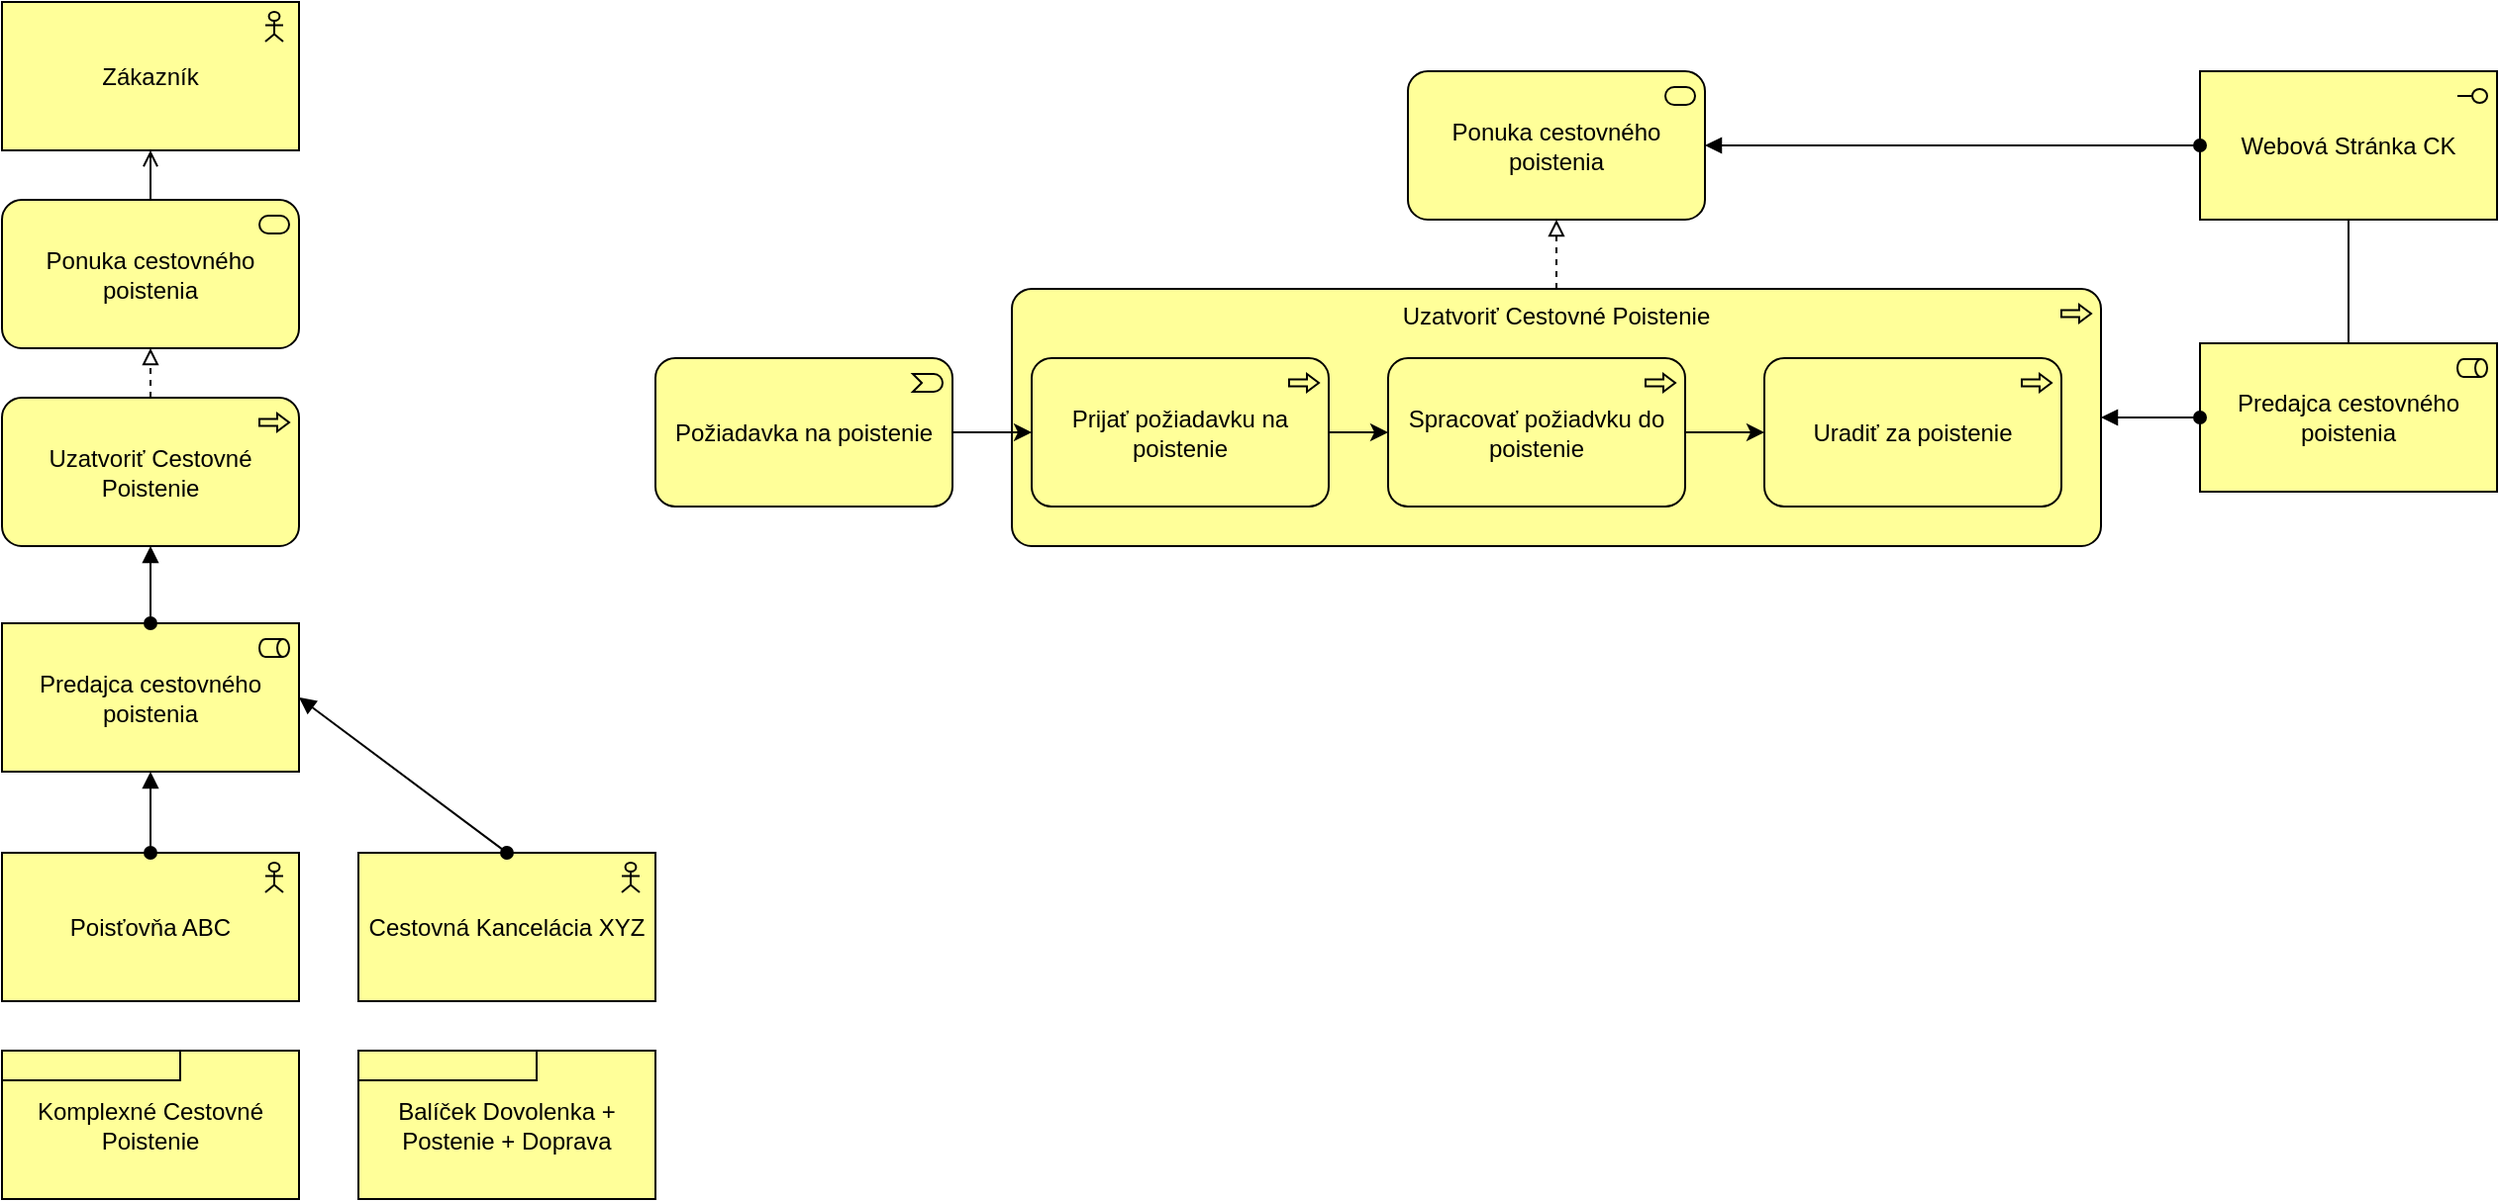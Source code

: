 <mxfile version="16.5.1" type="device" pages="2"><diagram id="ryrRq6oMpyGx0wxWH0C0" name="Biznis-Poistenie"><mxGraphModel dx="1494" dy="914" grid="1" gridSize="10" guides="1" tooltips="1" connect="1" arrows="1" fold="1" page="1" pageScale="1" pageWidth="1654" pageHeight="1169" math="0" shadow="0"><root><mxCell id="YR-cTHg5HMVhGGvWEG3n-0"/><mxCell id="YR-cTHg5HMVhGGvWEG3n-1" parent="YR-cTHg5HMVhGGvWEG3n-0"/><mxCell id="YR-cTHg5HMVhGGvWEG3n-2" value="Zákazník" style="html=1;outlineConnect=0;whiteSpace=wrap;fillColor=#ffff99;shape=mxgraph.archimate3.application;appType=actor;archiType=square;" vertex="1" parent="YR-cTHg5HMVhGGvWEG3n-1"><mxGeometry x="160" y="100" width="150" height="75" as="geometry"/></mxCell><mxCell id="YR-cTHg5HMVhGGvWEG3n-3" value="Cestovná Kancelácia XYZ" style="html=1;outlineConnect=0;whiteSpace=wrap;fillColor=#ffff99;shape=mxgraph.archimate3.application;appType=actor;archiType=square;" vertex="1" parent="YR-cTHg5HMVhGGvWEG3n-1"><mxGeometry x="340" y="530" width="150" height="75" as="geometry"/></mxCell><mxCell id="YR-cTHg5HMVhGGvWEG3n-4" value="Poisťovňa ABC" style="html=1;outlineConnect=0;whiteSpace=wrap;fillColor=#ffff99;shape=mxgraph.archimate3.application;appType=actor;archiType=square;" vertex="1" parent="YR-cTHg5HMVhGGvWEG3n-1"><mxGeometry x="160" y="530" width="150" height="75" as="geometry"/></mxCell><mxCell id="YR-cTHg5HMVhGGvWEG3n-5" value="Komplexné Cestovné Poistenie" style="html=1;outlineConnect=0;whiteSpace=wrap;fillColor=#ffff99;shape=mxgraph.archimate3.product;" vertex="1" parent="YR-cTHg5HMVhGGvWEG3n-1"><mxGeometry x="160" y="630" width="150" height="75" as="geometry"/></mxCell><mxCell id="YR-cTHg5HMVhGGvWEG3n-6" value="Predajca cestovného poistenia" style="html=1;outlineConnect=0;whiteSpace=wrap;fillColor=#ffff99;shape=mxgraph.archimate3.application;appType=role;archiType=square;" vertex="1" parent="YR-cTHg5HMVhGGvWEG3n-1"><mxGeometry x="160" y="414" width="150" height="75" as="geometry"/></mxCell><mxCell id="YR-cTHg5HMVhGGvWEG3n-7" value="" style="endArrow=block;html=1;endFill=1;startArrow=oval;startFill=1;edgeStyle=elbowEdgeStyle;elbow=vertical;rounded=0;entryX=0.5;entryY=1;entryDx=0;entryDy=0;entryPerimeter=0;" edge="1" parent="YR-cTHg5HMVhGGvWEG3n-1" source="YR-cTHg5HMVhGGvWEG3n-4" target="YR-cTHg5HMVhGGvWEG3n-6"><mxGeometry width="160" relative="1" as="geometry"><mxPoint x="340" y="520" as="sourcePoint"/><mxPoint x="500" y="520" as="targetPoint"/></mxGeometry></mxCell><mxCell id="YR-cTHg5HMVhGGvWEG3n-9" value="" style="endArrow=block;html=1;endFill=1;startArrow=oval;startFill=1;elbow=vertical;rounded=0;entryX=1;entryY=0.5;entryDx=0;entryDy=0;entryPerimeter=0;exitX=0.5;exitY=0;exitDx=0;exitDy=0;exitPerimeter=0;" edge="1" parent="YR-cTHg5HMVhGGvWEG3n-1" source="YR-cTHg5HMVhGGvWEG3n-3" target="YR-cTHg5HMVhGGvWEG3n-6"><mxGeometry width="160" relative="1" as="geometry"><mxPoint x="350" y="520" as="sourcePoint"/><mxPoint x="510" y="520" as="targetPoint"/></mxGeometry></mxCell><mxCell id="YR-cTHg5HMVhGGvWEG3n-10" value="Uzatvoriť Cestovné Poistenie" style="html=1;outlineConnect=0;whiteSpace=wrap;fillColor=#ffff99;shape=mxgraph.archimate3.application;appType=proc;archiType=rounded;" vertex="1" parent="YR-cTHg5HMVhGGvWEG3n-1"><mxGeometry x="160" y="300" width="150" height="75" as="geometry"/></mxCell><mxCell id="YR-cTHg5HMVhGGvWEG3n-11" value="Ponuka cestovného poistenia" style="html=1;outlineConnect=0;whiteSpace=wrap;fillColor=#ffff99;shape=mxgraph.archimate3.application;appType=serv;archiType=rounded;" vertex="1" parent="YR-cTHg5HMVhGGvWEG3n-1"><mxGeometry x="160" y="200" width="150" height="75" as="geometry"/></mxCell><mxCell id="YR-cTHg5HMVhGGvWEG3n-13" value="" style="endArrow=block;html=1;endFill=1;startArrow=oval;startFill=1;edgeStyle=elbowEdgeStyle;elbow=vertical;rounded=0;entryX=0.5;entryY=1;entryDx=0;entryDy=0;entryPerimeter=0;" edge="1" parent="YR-cTHg5HMVhGGvWEG3n-1" source="YR-cTHg5HMVhGGvWEG3n-6" target="YR-cTHg5HMVhGGvWEG3n-10"><mxGeometry width="160" relative="1" as="geometry"><mxPoint x="330" y="410" as="sourcePoint"/><mxPoint x="490" y="410" as="targetPoint"/></mxGeometry></mxCell><mxCell id="YR-cTHg5HMVhGGvWEG3n-14" value="" style="edgeStyle=elbowEdgeStyle;html=1;endArrow=block;elbow=vertical;endFill=0;dashed=1;rounded=0;entryX=0.5;entryY=1;entryDx=0;entryDy=0;entryPerimeter=0;" edge="1" parent="YR-cTHg5HMVhGGvWEG3n-1" source="YR-cTHg5HMVhGGvWEG3n-10" target="YR-cTHg5HMVhGGvWEG3n-11"><mxGeometry width="160" relative="1" as="geometry"><mxPoint x="40" y="280" as="sourcePoint"/><mxPoint x="200" y="280" as="targetPoint"/></mxGeometry></mxCell><mxCell id="YR-cTHg5HMVhGGvWEG3n-15" value="" style="edgeStyle=elbowEdgeStyle;html=1;endArrow=open;elbow=vertical;endFill=1;rounded=0;exitX=0.5;exitY=0;exitDx=0;exitDy=0;exitPerimeter=0;entryX=0.5;entryY=1;entryDx=0;entryDy=0;entryPerimeter=0;" edge="1" parent="YR-cTHg5HMVhGGvWEG3n-1" source="YR-cTHg5HMVhGGvWEG3n-11" target="YR-cTHg5HMVhGGvWEG3n-2"><mxGeometry width="160" relative="1" as="geometry"><mxPoint x="430" y="180" as="sourcePoint"/><mxPoint x="590" y="180" as="targetPoint"/></mxGeometry></mxCell><mxCell id="YR-cTHg5HMVhGGvWEG3n-16" value="Uzatvoriť Cestovné Poistenie" style="html=1;outlineConnect=0;whiteSpace=wrap;fillColor=#ffff99;shape=mxgraph.archimate3.application;appType=proc;archiType=rounded;verticalAlign=top;" vertex="1" parent="YR-cTHg5HMVhGGvWEG3n-1"><mxGeometry x="670" y="245" width="550" height="130" as="geometry"/></mxCell><mxCell id="YR-cTHg5HMVhGGvWEG3n-25" style="edgeStyle=none;rounded=0;orthogonalLoop=1;jettySize=auto;html=1;exitX=1;exitY=0.5;exitDx=0;exitDy=0;exitPerimeter=0;entryX=0;entryY=0.5;entryDx=0;entryDy=0;entryPerimeter=0;" edge="1" parent="YR-cTHg5HMVhGGvWEG3n-1" source="YR-cTHg5HMVhGGvWEG3n-17" target="YR-cTHg5HMVhGGvWEG3n-19"><mxGeometry relative="1" as="geometry"/></mxCell><mxCell id="YR-cTHg5HMVhGGvWEG3n-17" value="Požiadavka na poistenie" style="html=1;outlineConnect=0;whiteSpace=wrap;fillColor=#ffff99;shape=mxgraph.archimate3.application;appType=event;archiType=rounded;" vertex="1" parent="YR-cTHg5HMVhGGvWEG3n-1"><mxGeometry x="490" y="280" width="150" height="75" as="geometry"/></mxCell><mxCell id="YR-cTHg5HMVhGGvWEG3n-27" style="edgeStyle=none;rounded=0;orthogonalLoop=1;jettySize=auto;html=1;exitX=1;exitY=0.5;exitDx=0;exitDy=0;exitPerimeter=0;entryX=0;entryY=0.5;entryDx=0;entryDy=0;entryPerimeter=0;" edge="1" parent="YR-cTHg5HMVhGGvWEG3n-1" source="YR-cTHg5HMVhGGvWEG3n-19" target="YR-cTHg5HMVhGGvWEG3n-20"><mxGeometry relative="1" as="geometry"/></mxCell><mxCell id="YR-cTHg5HMVhGGvWEG3n-19" value="Prijať požiadavku na poistenie" style="html=1;outlineConnect=0;whiteSpace=wrap;fillColor=#ffff99;shape=mxgraph.archimate3.application;appType=proc;archiType=rounded;" vertex="1" parent="YR-cTHg5HMVhGGvWEG3n-1"><mxGeometry x="680" y="280" width="150" height="75" as="geometry"/></mxCell><mxCell id="YR-cTHg5HMVhGGvWEG3n-28" style="edgeStyle=none;rounded=0;orthogonalLoop=1;jettySize=auto;html=1;exitX=1;exitY=0.5;exitDx=0;exitDy=0;exitPerimeter=0;entryX=0;entryY=0.5;entryDx=0;entryDy=0;entryPerimeter=0;" edge="1" parent="YR-cTHg5HMVhGGvWEG3n-1" source="YR-cTHg5HMVhGGvWEG3n-20" target="YR-cTHg5HMVhGGvWEG3n-22"><mxGeometry relative="1" as="geometry"/></mxCell><mxCell id="YR-cTHg5HMVhGGvWEG3n-20" value="Spracovať požiadvku do poistenie" style="html=1;outlineConnect=0;whiteSpace=wrap;fillColor=#ffff99;shape=mxgraph.archimate3.application;appType=proc;archiType=rounded;" vertex="1" parent="YR-cTHg5HMVhGGvWEG3n-1"><mxGeometry x="860" y="280" width="150" height="75" as="geometry"/></mxCell><mxCell id="YR-cTHg5HMVhGGvWEG3n-21" value="Balíček Dovolenka + Postenie + Doprava" style="html=1;outlineConnect=0;whiteSpace=wrap;fillColor=#ffff99;shape=mxgraph.archimate3.product;" vertex="1" parent="YR-cTHg5HMVhGGvWEG3n-1"><mxGeometry x="340" y="630" width="150" height="75" as="geometry"/></mxCell><mxCell id="YR-cTHg5HMVhGGvWEG3n-22" value="Uradiť za poistenie" style="html=1;outlineConnect=0;whiteSpace=wrap;fillColor=#ffff99;shape=mxgraph.archimate3.application;appType=proc;archiType=rounded;" vertex="1" parent="YR-cTHg5HMVhGGvWEG3n-1"><mxGeometry x="1050" y="280" width="150" height="75" as="geometry"/></mxCell><mxCell id="YR-cTHg5HMVhGGvWEG3n-23" value="Ponuka cestovného poistenia" style="html=1;outlineConnect=0;whiteSpace=wrap;fillColor=#ffff99;shape=mxgraph.archimate3.application;appType=serv;archiType=rounded;" vertex="1" parent="YR-cTHg5HMVhGGvWEG3n-1"><mxGeometry x="870" y="135" width="150" height="75" as="geometry"/></mxCell><mxCell id="YR-cTHg5HMVhGGvWEG3n-24" value="" style="edgeStyle=elbowEdgeStyle;html=1;endArrow=block;elbow=vertical;endFill=0;dashed=1;rounded=0;entryX=0.5;entryY=1;entryDx=0;entryDy=0;entryPerimeter=0;" edge="1" parent="YR-cTHg5HMVhGGvWEG3n-1" source="YR-cTHg5HMVhGGvWEG3n-16" target="YR-cTHg5HMVhGGvWEG3n-23"><mxGeometry width="160" relative="1" as="geometry"><mxPoint x="680" y="155" as="sourcePoint"/><mxPoint x="945" y="205" as="targetPoint"/></mxGeometry></mxCell><mxCell id="YR-cTHg5HMVhGGvWEG3n-26" style="edgeStyle=none;rounded=0;orthogonalLoop=1;jettySize=auto;html=1;entryX=0;entryY=0.5;entryDx=0;entryDy=0;entryPerimeter=0;" edge="1" parent="YR-cTHg5HMVhGGvWEG3n-1" source="YR-cTHg5HMVhGGvWEG3n-20" target="YR-cTHg5HMVhGGvWEG3n-20"><mxGeometry relative="1" as="geometry"/></mxCell><mxCell id="YR-cTHg5HMVhGGvWEG3n-29" value="Predajca cestovného poistenia" style="html=1;outlineConnect=0;whiteSpace=wrap;fillColor=#ffff99;shape=mxgraph.archimate3.application;appType=role;archiType=square;" vertex="1" parent="YR-cTHg5HMVhGGvWEG3n-1"><mxGeometry x="1270" y="272.5" width="150" height="75" as="geometry"/></mxCell><mxCell id="YR-cTHg5HMVhGGvWEG3n-30" value="" style="endArrow=block;html=1;endFill=1;startArrow=oval;startFill=1;edgeStyle=elbowEdgeStyle;elbow=vertical;rounded=0;exitX=0;exitY=0.5;exitDx=0;exitDy=0;exitPerimeter=0;entryX=1;entryY=0.5;entryDx=0;entryDy=0;entryPerimeter=0;" edge="1" parent="YR-cTHg5HMVhGGvWEG3n-1" source="YR-cTHg5HMVhGGvWEG3n-29" target="YR-cTHg5HMVhGGvWEG3n-16"><mxGeometry width="160" relative="1" as="geometry"><mxPoint x="1080" y="405" as="sourcePoint"/><mxPoint x="1240" y="405" as="targetPoint"/></mxGeometry></mxCell><mxCell id="YR-cTHg5HMVhGGvWEG3n-31" value="Webová Stránka CK" style="html=1;outlineConnect=0;whiteSpace=wrap;fillColor=#ffff99;shape=mxgraph.archimate3.application;appType=interface;archiType=square;" vertex="1" parent="YR-cTHg5HMVhGGvWEG3n-1"><mxGeometry x="1270" y="135" width="150" height="75" as="geometry"/></mxCell><mxCell id="YR-cTHg5HMVhGGvWEG3n-34" value="" style="endArrow=block;html=1;endFill=1;startArrow=oval;startFill=1;edgeStyle=elbowEdgeStyle;elbow=vertical;rounded=0;exitX=0;exitY=0.5;exitDx=0;exitDy=0;exitPerimeter=0;entryX=1;entryY=0.5;entryDx=0;entryDy=0;entryPerimeter=0;" edge="1" parent="YR-cTHg5HMVhGGvWEG3n-1" source="YR-cTHg5HMVhGGvWEG3n-31" target="YR-cTHg5HMVhGGvWEG3n-23"><mxGeometry width="160" relative="1" as="geometry"><mxPoint x="1510" y="215" as="sourcePoint"/><mxPoint x="1670" y="215" as="targetPoint"/></mxGeometry></mxCell><mxCell id="YR-cTHg5HMVhGGvWEG3n-35" value="" style="edgeStyle=elbowEdgeStyle;html=1;endArrow=none;elbow=vertical;rounded=0;exitX=0.5;exitY=0;exitDx=0;exitDy=0;exitPerimeter=0;entryX=0.5;entryY=1;entryDx=0;entryDy=0;entryPerimeter=0;" edge="1" parent="YR-cTHg5HMVhGGvWEG3n-1" source="YR-cTHg5HMVhGGvWEG3n-29" target="YR-cTHg5HMVhGGvWEG3n-31"><mxGeometry width="160" relative="1" as="geometry"><mxPoint x="1500" y="255" as="sourcePoint"/><mxPoint x="1660" y="255" as="targetPoint"/></mxGeometry></mxCell></root></mxGraphModel></diagram><diagram id="6I0OCvxSQrVGMHxT2VVA" name="Page-1"><mxGraphModel dx="1088" dy="731" grid="1" gridSize="10" guides="1" tooltips="1" connect="1" arrows="1" fold="1" page="1" pageScale="1" pageWidth="850" pageHeight="1100" math="0" shadow="0"><root><mxCell id="0"/><mxCell id="1" parent="0"/><mxCell id="dKdSaXE48SgPbhcamS2K-30" value="" style="whiteSpace=wrap;html=1;strokeColor=none;strokeWidth=1;fillColor=#f5f5f5;fontSize=14;" parent="1" vertex="1"><mxGeometry x="194" y="670" width="1075" height="300" as="geometry"/></mxCell><mxCell id="dKdSaXE48SgPbhcamS2K-31" value="" style="whiteSpace=wrap;html=1;strokeColor=none;strokeWidth=1;fillColor=#f5f5f5;fontSize=14;" parent="1" vertex="1"><mxGeometry x="194" y="500" width="1075" height="160" as="geometry"/></mxCell><mxCell id="dKdSaXE48SgPbhcamS2K-32" value="" style="whiteSpace=wrap;html=1;strokeColor=none;strokeWidth=1;fillColor=#f5f5f5;fontSize=14;" parent="1" vertex="1"><mxGeometry x="184" y="330" width="1075" height="140" as="geometry"/></mxCell><mxCell id="dKdSaXE48SgPbhcamS2K-33" value="Node" style="html=1;whiteSpace=wrap;fillColor=#AFFFAF;shape=mxgraph.archimate3.application;appType=node;archiType=square;fontSize=14;verticalAlign=top;" parent="1" vertex="1"><mxGeometry x="390" y="815" width="480" height="145" as="geometry"/></mxCell><mxCell id="dKdSaXE48SgPbhcamS2K-34" style="edgeStyle=elbowEdgeStyle;rounded=1;elbow=vertical;html=1;startSize=10;endArrow=block;endFill=0;endSize=10;jettySize=auto;orthogonalLoop=1;strokeColor=#808080;fontSize=14;dashed=1;" parent="1" source="dKdSaXE48SgPbhcamS2K-35" target="dKdSaXE48SgPbhcamS2K-40" edge="1"><mxGeometry relative="1" as="geometry"/></mxCell><mxCell id="dKdSaXE48SgPbhcamS2K-35" value="&lt;div&gt;&lt;br&gt;&lt;/div&gt;System&lt;div&gt;Software&lt;/div&gt;" style="html=1;whiteSpace=wrap;fillColor=#AFFFAF;shape=mxgraph.archimate3.tech;techType=sysSw;fontSize=14;" parent="1" vertex="1"><mxGeometry x="444" y="860" width="140" height="60" as="geometry"/></mxCell><mxCell id="dKdSaXE48SgPbhcamS2K-36" style="edgeStyle=elbowEdgeStyle;rounded=1;elbow=vertical;html=1;startSize=10;endArrow=block;endFill=0;endSize=10;jettySize=auto;orthogonalLoop=1;strokeColor=#808080;fontSize=14;dashed=1;" parent="1" source="dKdSaXE48SgPbhcamS2K-37" target="dKdSaXE48SgPbhcamS2K-45" edge="1"><mxGeometry relative="1" as="geometry"/></mxCell><mxCell id="dKdSaXE48SgPbhcamS2K-37" value="&lt;div&gt;&lt;br&gt;&lt;/div&gt;&lt;div&gt;&lt;span&gt;System&lt;/span&gt;&lt;div&gt;Software&lt;/div&gt;&lt;/div&gt;" style="html=1;whiteSpace=wrap;fillColor=#AFFFAF;shape=mxgraph.archimate3.tech;techType=sysSw;fontSize=14;" parent="1" vertex="1"><mxGeometry x="684" y="860" width="140" height="60" as="geometry"/></mxCell><mxCell id="dKdSaXE48SgPbhcamS2K-38" style="edgeStyle=elbowEdgeStyle;rounded=1;elbow=vertical;html=1;startSize=10;endArrow=open;endFill=0;endSize=10;jettySize=auto;orthogonalLoop=1;strokeColor=#808080;fontSize=14;entryX=0.25;entryY=1;" parent="1" source="dKdSaXE48SgPbhcamS2K-40" target="dKdSaXE48SgPbhcamS2K-49" edge="1"><mxGeometry relative="1" as="geometry"/></mxCell><mxCell id="dKdSaXE48SgPbhcamS2K-39" style="edgeStyle=elbowEdgeStyle;rounded=1;elbow=vertical;html=1;startSize=10;endArrow=open;endFill=0;endSize=10;jettySize=auto;orthogonalLoop=1;strokeColor=#808080;fontSize=14;entryX=0.25;entryY=1;exitX=0.265;exitY=0.007;exitPerimeter=0;" parent="1" source="dKdSaXE48SgPbhcamS2K-40" target="dKdSaXE48SgPbhcamS2K-47" edge="1"><mxGeometry relative="1" as="geometry"><Array as="points"><mxPoint x="422" y="670"/></Array></mxGeometry></mxCell><mxCell id="dKdSaXE48SgPbhcamS2K-40" value="Service" style="html=1;whiteSpace=wrap;fillColor=#AFFFAF;shape=mxgraph.archimate3.service;fontSize=14;" parent="1" vertex="1"><mxGeometry x="439" y="680" width="150" height="50" as="geometry"/></mxCell><mxCell id="dKdSaXE48SgPbhcamS2K-41" style="edgeStyle=elbowEdgeStyle;rounded=1;elbow=vertical;html=1;startSize=10;endArrow=open;endFill=0;endSize=10;jettySize=auto;orthogonalLoop=1;strokeColor=#808080;fontSize=14;" parent="1" source="dKdSaXE48SgPbhcamS2K-45" target="dKdSaXE48SgPbhcamS2K-53" edge="1"><mxGeometry relative="1" as="geometry"><Array as="points"><mxPoint x="909" y="700"/></Array></mxGeometry></mxCell><mxCell id="dKdSaXE48SgPbhcamS2K-42" style="edgeStyle=elbowEdgeStyle;rounded=1;elbow=vertical;html=1;startSize=10;endArrow=open;endFill=0;endSize=10;jettySize=auto;orthogonalLoop=1;strokeColor=#808080;fontSize=14;entryX=0.5;entryY=1;exitX=0.769;exitY=0.025;exitPerimeter=0;" parent="1" source="dKdSaXE48SgPbhcamS2K-45" target="dKdSaXE48SgPbhcamS2K-51" edge="1"><mxGeometry relative="1" as="geometry"><Array as="points"><mxPoint x="809" y="650"/></Array></mxGeometry></mxCell><mxCell id="dKdSaXE48SgPbhcamS2K-43" style="edgeStyle=elbowEdgeStyle;rounded=1;elbow=vertical;html=1;startSize=10;endArrow=open;endFill=0;endSize=10;jettySize=auto;orthogonalLoop=1;strokeColor=#808080;fontSize=14;entryX=0.5;entryY=1;exitX=0.468;exitY=0.025;exitPerimeter=0;" parent="1" source="dKdSaXE48SgPbhcamS2K-45" target="dKdSaXE48SgPbhcamS2K-49" edge="1"><mxGeometry relative="1" as="geometry"><Array as="points"><mxPoint x="699" y="620"/></Array></mxGeometry></mxCell><mxCell id="dKdSaXE48SgPbhcamS2K-44" style="edgeStyle=elbowEdgeStyle;rounded=1;elbow=vertical;html=1;startSize=10;endArrow=open;endFill=0;endSize=10;jettySize=auto;orthogonalLoop=1;strokeColor=#808080;fontSize=14;exitX=0.251;exitY=0.002;exitPerimeter=0;" parent="1" source="dKdSaXE48SgPbhcamS2K-45" target="dKdSaXE48SgPbhcamS2K-47" edge="1"><mxGeometry relative="1" as="geometry"><Array as="points"><mxPoint x="589" y="650"/></Array></mxGeometry></mxCell><mxCell id="dKdSaXE48SgPbhcamS2K-45" value="Service" style="html=1;whiteSpace=wrap;fillColor=#AFFFAF;shape=mxgraph.archimate3.service;fontSize=14;" parent="1" vertex="1"><mxGeometry x="679" y="680" width="150" height="50" as="geometry"/></mxCell><mxCell id="dKdSaXE48SgPbhcamS2K-46" style="edgeStyle=elbowEdgeStyle;rounded=1;elbow=vertical;html=1;startSize=10;endArrow=open;endFill=0;endSize=10;jettySize=auto;orthogonalLoop=1;strokeColor=#808080;fontSize=14;" parent="1" source="dKdSaXE48SgPbhcamS2K-47" target="dKdSaXE48SgPbhcamS2K-54" edge="1"><mxGeometry relative="1" as="geometry"/></mxCell><mxCell id="dKdSaXE48SgPbhcamS2K-47" value="Module" style="shape=component;align=center;fillColor=#99ffff;gradientColor=none;fontSize=14;" parent="1" vertex="1"><mxGeometry x="329" y="510" width="185" height="80" as="geometry"/></mxCell><mxCell id="dKdSaXE48SgPbhcamS2K-48" style="edgeStyle=elbowEdgeStyle;rounded=1;elbow=vertical;html=1;startSize=10;endArrow=open;endFill=0;endSize=10;jettySize=auto;orthogonalLoop=1;strokeColor=#808080;fontSize=14;" parent="1" source="dKdSaXE48SgPbhcamS2K-49" target="dKdSaXE48SgPbhcamS2K-55" edge="1"><mxGeometry relative="1" as="geometry"/></mxCell><mxCell id="dKdSaXE48SgPbhcamS2K-49" value="Module" style="shape=component;align=center;fillColor=#99ffff;gradientColor=none;fontSize=14;" parent="1" vertex="1"><mxGeometry x="537" y="510" width="185" height="80" as="geometry"/></mxCell><mxCell id="dKdSaXE48SgPbhcamS2K-50" style="edgeStyle=elbowEdgeStyle;rounded=1;elbow=vertical;html=1;startSize=10;endArrow=open;endFill=0;endSize=10;jettySize=auto;orthogonalLoop=1;strokeColor=#808080;fontSize=14;" parent="1" source="dKdSaXE48SgPbhcamS2K-51" target="dKdSaXE48SgPbhcamS2K-56" edge="1"><mxGeometry relative="1" as="geometry"/></mxCell><mxCell id="dKdSaXE48SgPbhcamS2K-51" value="Module" style="shape=component;align=center;fillColor=#99ffff;gradientColor=none;fontSize=14;" parent="1" vertex="1"><mxGeometry x="761.5" y="510" width="185" height="80" as="geometry"/></mxCell><mxCell id="dKdSaXE48SgPbhcamS2K-52" style="edgeStyle=elbowEdgeStyle;rounded=1;elbow=vertical;html=1;startSize=10;endArrow=open;endFill=0;endSize=10;jettySize=auto;orthogonalLoop=1;strokeColor=#808080;fontSize=14;" parent="1" source="dKdSaXE48SgPbhcamS2K-53" target="dKdSaXE48SgPbhcamS2K-57" edge="1"><mxGeometry relative="1" as="geometry"/></mxCell><mxCell id="dKdSaXE48SgPbhcamS2K-53" value="Module" style="shape=component;align=center;fillColor=#99ffff;gradientColor=none;fontSize=14;" parent="1" vertex="1"><mxGeometry x="969" y="510" width="185" height="80" as="geometry"/></mxCell><mxCell id="dKdSaXE48SgPbhcamS2K-54" value="Function" style="html=1;whiteSpace=wrap;fillColor=#ffff99;shape=mxgraph.archimate3.application;appType=func;archiType=rounded;fontSize=14;" parent="1" vertex="1"><mxGeometry x="346.5" y="360" width="150" height="75" as="geometry"/></mxCell><mxCell id="dKdSaXE48SgPbhcamS2K-55" value="Collaboration" style="html=1;whiteSpace=wrap;fillColor=#ffff99;shape=mxgraph.archimate3.application;appType=collab;archiType=square;fontSize=14;" parent="1" vertex="1"><mxGeometry x="554.5" y="360" width="150" height="75" as="geometry"/></mxCell><mxCell id="dKdSaXE48SgPbhcamS2K-56" value="Application Event" style="html=1;whiteSpace=wrap;fillColor=#ffff99;shape=mxgraph.archimate3.application;appType=event;archiType=rounded;fontSize=14;" parent="1" vertex="1"><mxGeometry x="779" y="360" width="150" height="75" as="geometry"/></mxCell><mxCell id="dKdSaXE48SgPbhcamS2K-57" value="Process" style="html=1;whiteSpace=wrap;fillColor=#ffff99;shape=mxgraph.archimate3.application;appType=proc;archiType=rounded;fontSize=14;" parent="1" vertex="1"><mxGeometry x="986.5" y="360" width="150" height="75" as="geometry"/></mxCell><mxCell id="dKdSaXE48SgPbhcamS2K-58" value="Technology" style="text;html=1;strokeColor=none;fillColor=none;align=center;verticalAlign=middle;whiteSpace=wrap;fontSize=14;" parent="1" vertex="1"><mxGeometry x="1269" y="751" width="240" height="20" as="geometry"/></mxCell><mxCell id="dKdSaXE48SgPbhcamS2K-59" value="Application" style="text;html=1;strokeColor=none;fillColor=none;align=center;verticalAlign=middle;whiteSpace=wrap;fontSize=14;" parent="1" vertex="1"><mxGeometry x="1269" y="541" width="240" height="20" as="geometry"/></mxCell><mxCell id="dKdSaXE48SgPbhcamS2K-60" value="Business" style="text;html=1;strokeColor=none;fillColor=none;align=center;verticalAlign=middle;whiteSpace=wrap;fontSize=14;" parent="1" vertex="1"><mxGeometry x="1259" y="389" width="240" height="20" as="geometry"/></mxCell><mxCell id="dKdSaXE48SgPbhcamS2K-61" style="edgeStyle=elbowEdgeStyle;rounded=1;elbow=vertical;html=1;dashed=1;startSize=10;endArrow=block;endFill=0;endSize=10;jettySize=auto;orthogonalLoop=1;strokeColor=#808080;fontSize=14;" parent="1" source="dKdSaXE48SgPbhcamS2K-62" target="dKdSaXE48SgPbhcamS2K-54" edge="1"><mxGeometry relative="1" as="geometry"/></mxCell><mxCell id="dKdSaXE48SgPbhcamS2K-62" value="" style="html=1;whiteSpace=wrap;fillColor=#ffff99;shape=mxgraph.archimate3.actor;fontSize=14;" parent="1" vertex="1"><mxGeometry x="219" y="350" width="50" height="95" as="geometry"/></mxCell><mxCell id="dKdSaXE48SgPbhcamS2K-63" value="Title" style="text;strokeColor=none;fillColor=none;html=1;fontSize=24;fontStyle=1;verticalAlign=middle;align=center;" parent="1" vertex="1"><mxGeometry x="50" y="70" width="1590" height="40" as="geometry"/></mxCell></root></mxGraphModel></diagram></mxfile>